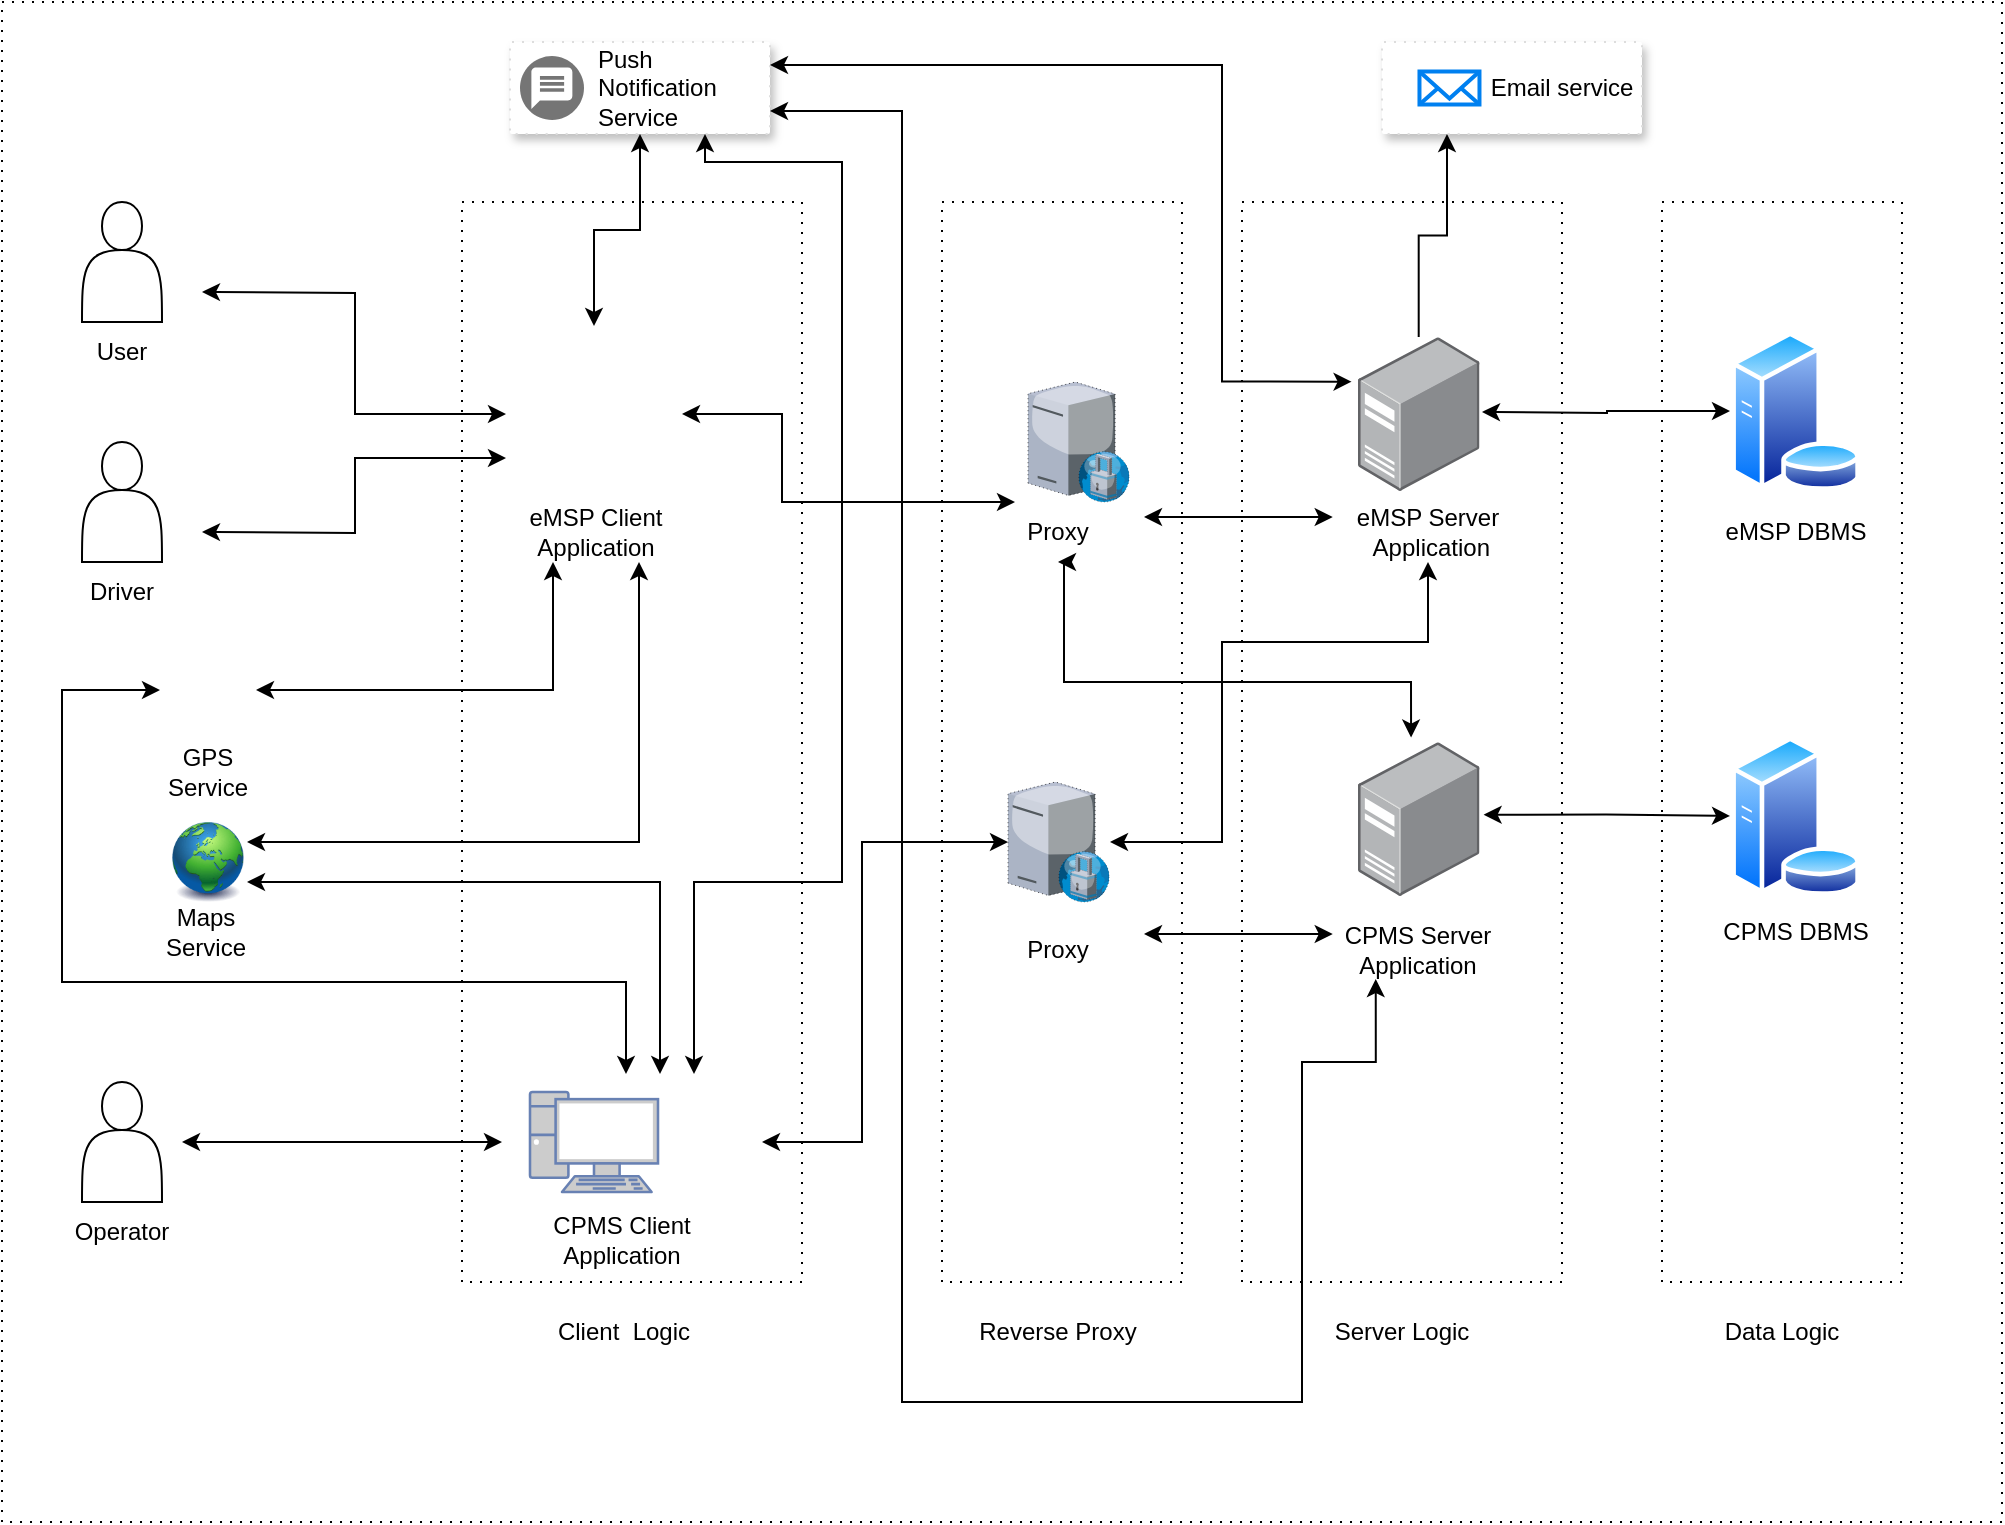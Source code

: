 <mxfile version="20.8.3" type="device"><diagram id="ieDjNm7DELOArTxD3Ovy" name="Pagina-1"><mxGraphModel dx="1400" dy="764" grid="1" gridSize="10" guides="1" tooltips="1" connect="1" arrows="1" fold="1" page="1" pageScale="1" pageWidth="827" pageHeight="1169" math="0" shadow="0"><root><mxCell id="0"/><mxCell id="1" parent="0"/><mxCell id="RuQWJTMhntQ2thax9mfZ-27" value="" style="rounded=0;whiteSpace=wrap;html=1;dashed=1;dashPattern=1 4;" parent="1" vertex="1"><mxGeometry y="40" width="1000" height="760" as="geometry"/></mxCell><mxCell id="yq0apmoGJRR8gwZ_-ARs-1" value="" style="rounded=0;whiteSpace=wrap;html=1;dashed=1;dashPattern=1 4;" vertex="1" parent="1"><mxGeometry x="470" y="140" width="120" height="540" as="geometry"/></mxCell><mxCell id="RuQWJTMhntQ2thax9mfZ-21" value="" style="rounded=0;whiteSpace=wrap;html=1;dashed=1;dashPattern=1 4;" parent="1" vertex="1"><mxGeometry x="230" y="140" width="170" height="540" as="geometry"/></mxCell><mxCell id="RuQWJTMhntQ2thax9mfZ-1" value="" style="shape=actor;whiteSpace=wrap;html=1;align=center;" parent="1" vertex="1"><mxGeometry x="40" y="140" width="40" height="60" as="geometry"/></mxCell><mxCell id="RuQWJTMhntQ2thax9mfZ-2" value="" style="shape=actor;whiteSpace=wrap;html=1;" parent="1" vertex="1"><mxGeometry x="40" y="260" width="40" height="60" as="geometry"/></mxCell><mxCell id="RuQWJTMhntQ2thax9mfZ-3" value="" style="shape=actor;whiteSpace=wrap;html=1;" parent="1" vertex="1"><mxGeometry x="40" y="580" width="40" height="60" as="geometry"/></mxCell><mxCell id="RuQWJTMhntQ2thax9mfZ-4" value="User" style="text;html=1;strokeColor=none;fillColor=none;align=center;verticalAlign=middle;whiteSpace=wrap;rounded=0;" parent="1" vertex="1"><mxGeometry x="30" y="200" width="60" height="30" as="geometry"/></mxCell><mxCell id="RuQWJTMhntQ2thax9mfZ-5" value="Driver" style="text;html=1;strokeColor=none;fillColor=none;align=center;verticalAlign=middle;whiteSpace=wrap;rounded=0;" parent="1" vertex="1"><mxGeometry x="30" y="320" width="60" height="30" as="geometry"/></mxCell><mxCell id="RuQWJTMhntQ2thax9mfZ-6" value="Operator" style="text;html=1;strokeColor=none;fillColor=none;align=center;verticalAlign=middle;whiteSpace=wrap;rounded=0;" parent="1" vertex="1"><mxGeometry x="30" y="640" width="60" height="30" as="geometry"/></mxCell><mxCell id="RuQWJTMhntQ2thax9mfZ-7" value="" style="shape=image;html=1;verticalAlign=top;verticalLabelPosition=bottom;labelBackgroundColor=#ffffff;imageAspect=0;aspect=fixed;image=https://cdn4.iconfinder.com/data/icons/ionicons/512/icon-iphone-128.png" parent="1" vertex="1"><mxGeometry x="252" y="202" width="88" height="88" as="geometry"/></mxCell><mxCell id="RuQWJTMhntQ2thax9mfZ-8" value="" style="fontColor=#0066CC;verticalAlign=top;verticalLabelPosition=bottom;labelPosition=center;align=center;html=1;outlineConnect=0;fillColor=#CCCCCC;strokeColor=#6881B3;gradientColor=none;gradientDirection=north;strokeWidth=2;shape=mxgraph.networks.pc;" parent="1" vertex="1"><mxGeometry x="264" y="585" width="64" height="50" as="geometry"/></mxCell><mxCell id="RuQWJTMhntQ2thax9mfZ-9" value="" style="shape=image;html=1;verticalAlign=top;verticalLabelPosition=bottom;labelBackgroundColor=#ffffff;imageAspect=0;aspect=fixed;image=https://cdn4.iconfinder.com/data/icons/ionicons/512/icon-iphone-128.png" parent="1" vertex="1"><mxGeometry x="312" y="576" width="68" height="68" as="geometry"/></mxCell><mxCell id="RuQWJTMhntQ2thax9mfZ-10" value="eMSP Client Application" style="text;html=1;strokeColor=none;fillColor=none;align=center;verticalAlign=middle;whiteSpace=wrap;rounded=0;" parent="1" vertex="1"><mxGeometry x="254" y="290" width="86" height="30" as="geometry"/></mxCell><mxCell id="RuQWJTMhntQ2thax9mfZ-11" value="CPMS Client Application" style="text;html=1;strokeColor=none;fillColor=none;align=center;verticalAlign=middle;whiteSpace=wrap;rounded=0;" parent="1" vertex="1"><mxGeometry x="267" y="644" width="86" height="30" as="geometry"/></mxCell><mxCell id="RuQWJTMhntQ2thax9mfZ-12" value="" style="shape=image;html=1;verticalAlign=top;verticalLabelPosition=bottom;labelBackgroundColor=#ffffff;imageAspect=0;aspect=fixed;image=https://cdn1.iconfinder.com/data/icons/icons-for-a-site-1/64/advantage_nearby-128.png" parent="1" vertex="1"><mxGeometry x="79" y="360" width="48" height="48" as="geometry"/></mxCell><mxCell id="RuQWJTMhntQ2thax9mfZ-13" value="GPS Service" style="text;html=1;strokeColor=none;fillColor=none;align=center;verticalAlign=middle;whiteSpace=wrap;rounded=0;" parent="1" vertex="1"><mxGeometry x="73" y="410" width="60" height="30" as="geometry"/></mxCell><mxCell id="RuQWJTMhntQ2thax9mfZ-14" value="" style="image;html=1;image=img/lib/clip_art/general/Earth_globe_128x128.png" parent="1" vertex="1"><mxGeometry x="83.5" y="450" width="39" height="40" as="geometry"/></mxCell><mxCell id="RuQWJTMhntQ2thax9mfZ-15" value="Maps Service" style="text;html=1;strokeColor=none;fillColor=none;align=center;verticalAlign=middle;whiteSpace=wrap;rounded=0;" parent="1" vertex="1"><mxGeometry x="79" y="490" width="46" height="30" as="geometry"/></mxCell><mxCell id="RuQWJTMhntQ2thax9mfZ-22" value="" style="rounded=0;whiteSpace=wrap;html=1;dashed=1;dashPattern=1 4;" parent="1" vertex="1"><mxGeometry x="620" y="140" width="160" height="540" as="geometry"/></mxCell><mxCell id="RuQWJTMhntQ2thax9mfZ-23" value="" style="rounded=0;whiteSpace=wrap;html=1;dashed=1;dashPattern=1 4;" parent="1" vertex="1"><mxGeometry x="830" y="140" width="120" height="540" as="geometry"/></mxCell><mxCell id="RuQWJTMhntQ2thax9mfZ-24" value="Client&amp;nbsp; Logic" style="text;html=1;strokeColor=none;fillColor=none;align=center;verticalAlign=middle;whiteSpace=wrap;rounded=0;" parent="1" vertex="1"><mxGeometry x="242" y="690" width="138" height="30" as="geometry"/></mxCell><mxCell id="RuQWJTMhntQ2thax9mfZ-25" value="Server Logic" style="text;html=1;strokeColor=none;fillColor=none;align=center;verticalAlign=middle;whiteSpace=wrap;rounded=0;" parent="1" vertex="1"><mxGeometry x="630" y="690" width="140" height="30" as="geometry"/></mxCell><mxCell id="RuQWJTMhntQ2thax9mfZ-26" value="Data Logic" style="text;html=1;strokeColor=none;fillColor=none;align=center;verticalAlign=middle;whiteSpace=wrap;rounded=0;" parent="1" vertex="1"><mxGeometry x="820" y="690" width="140" height="30" as="geometry"/></mxCell><mxCell id="RuQWJTMhntQ2thax9mfZ-28" value="" style="endArrow=classic;startArrow=classic;html=1;rounded=0;entryX=0;entryY=0.75;entryDx=0;entryDy=0;edgeStyle=orthogonalEdgeStyle;" parent="1" target="RuQWJTMhntQ2thax9mfZ-7" edge="1"><mxGeometry width="50" height="50" relative="1" as="geometry"><mxPoint x="100" y="305" as="sourcePoint"/><mxPoint x="490" y="420" as="targetPoint"/></mxGeometry></mxCell><mxCell id="RuQWJTMhntQ2thax9mfZ-31" value="" style="endArrow=classic;startArrow=classic;html=1;rounded=0;entryX=0;entryY=0.5;entryDx=0;entryDy=0;edgeStyle=orthogonalEdgeStyle;" parent="1" target="RuQWJTMhntQ2thax9mfZ-7" edge="1"><mxGeometry width="50" height="50" relative="1" as="geometry"><mxPoint x="100" y="185" as="sourcePoint"/><mxPoint x="184" y="110" as="targetPoint"/></mxGeometry></mxCell><mxCell id="RuQWJTMhntQ2thax9mfZ-36" value="" style="endArrow=classic;startArrow=classic;html=1;rounded=0;exitX=1;exitY=0.25;exitDx=0;exitDy=0;entryX=0.75;entryY=1;entryDx=0;entryDy=0;edgeStyle=orthogonalEdgeStyle;" parent="1" source="RuQWJTMhntQ2thax9mfZ-14" target="RuQWJTMhntQ2thax9mfZ-10" edge="1"><mxGeometry width="50" height="50" relative="1" as="geometry"><mxPoint x="440" y="470" as="sourcePoint"/><mxPoint x="490" y="420" as="targetPoint"/></mxGeometry></mxCell><mxCell id="RuQWJTMhntQ2thax9mfZ-37" value="" style="endArrow=classic;startArrow=classic;html=1;rounded=0;exitX=1;exitY=0.5;exitDx=0;exitDy=0;entryX=0.25;entryY=1;entryDx=0;entryDy=0;edgeStyle=orthogonalEdgeStyle;" parent="1" source="RuQWJTMhntQ2thax9mfZ-12" target="RuQWJTMhntQ2thax9mfZ-10" edge="1"><mxGeometry width="50" height="50" relative="1" as="geometry"><mxPoint x="440" y="470" as="sourcePoint"/><mxPoint x="490" y="420" as="targetPoint"/></mxGeometry></mxCell><mxCell id="RuQWJTMhntQ2thax9mfZ-40" value="" style="endArrow=classic;startArrow=classic;html=1;rounded=0;exitX=1;exitY=0.75;exitDx=0;exitDy=0;entryX=0.25;entryY=0;entryDx=0;entryDy=0;edgeStyle=orthogonalEdgeStyle;" parent="1" source="RuQWJTMhntQ2thax9mfZ-14" target="RuQWJTMhntQ2thax9mfZ-9" edge="1"><mxGeometry width="50" height="50" relative="1" as="geometry"><mxPoint x="440" y="470" as="sourcePoint"/><mxPoint x="490" y="420" as="targetPoint"/></mxGeometry></mxCell><mxCell id="RuQWJTMhntQ2thax9mfZ-41" value="" style="endArrow=classic;startArrow=classic;html=1;rounded=0;exitX=0;exitY=0.5;exitDx=0;exitDy=0;entryX=0;entryY=0;entryDx=0;entryDy=0;edgeStyle=orthogonalEdgeStyle;" parent="1" source="RuQWJTMhntQ2thax9mfZ-12" target="RuQWJTMhntQ2thax9mfZ-9" edge="1"><mxGeometry width="50" height="50" relative="1" as="geometry"><mxPoint x="440" y="470" as="sourcePoint"/><mxPoint x="490" y="420" as="targetPoint"/><Array as="points"><mxPoint x="30" y="384"/><mxPoint x="30" y="530"/><mxPoint x="312" y="530"/></Array></mxGeometry></mxCell><mxCell id="RuQWJTMhntQ2thax9mfZ-43" value="" style="verticalLabelPosition=bottom;sketch=0;aspect=fixed;html=1;verticalAlign=top;strokeColor=none;align=center;outlineConnect=0;shape=mxgraph.citrix.proxy_server;dashed=1;dashPattern=1 4;" parent="1" vertex="1"><mxGeometry x="503" y="430" width="51" height="60" as="geometry"/></mxCell><mxCell id="RuQWJTMhntQ2thax9mfZ-44" value="Proxy" style="text;html=1;strokeColor=none;fillColor=none;align=center;verticalAlign=middle;whiteSpace=wrap;rounded=0;" parent="1" vertex="1"><mxGeometry x="485" y="290" width="86" height="30" as="geometry"/></mxCell><mxCell id="RuQWJTMhntQ2thax9mfZ-42" value="" style="verticalLabelPosition=bottom;sketch=0;aspect=fixed;html=1;verticalAlign=top;strokeColor=none;align=center;outlineConnect=0;shape=mxgraph.citrix.proxy_server;dashed=1;dashPattern=1 4;" parent="1" vertex="1"><mxGeometry x="513" y="230" width="51" height="60" as="geometry"/></mxCell><mxCell id="RuQWJTMhntQ2thax9mfZ-45" value="Proxy" style="text;html=1;strokeColor=none;fillColor=none;align=center;verticalAlign=middle;whiteSpace=wrap;rounded=0;" parent="1" vertex="1"><mxGeometry x="485" y="498.5" width="86" height="30" as="geometry"/></mxCell><mxCell id="KwYovDeLbhc_Yrpg24T8-7" style="edgeStyle=orthogonalEdgeStyle;rounded=0;orthogonalLoop=1;jettySize=auto;html=1;entryX=0.25;entryY=1;entryDx=0;entryDy=0;" parent="1" source="RuQWJTMhntQ2thax9mfZ-46" target="KwYovDeLbhc_Yrpg24T8-4" edge="1"><mxGeometry relative="1" as="geometry"/></mxCell><mxCell id="RuQWJTMhntQ2thax9mfZ-46" value="" style="points=[];aspect=fixed;html=1;align=center;shadow=0;dashed=0;image;image=img/lib/allied_telesis/computer_and_terminals/Server_Desktop.svg;dashPattern=1 4;" parent="1" vertex="1"><mxGeometry x="678" y="207.5" width="60.74" height="77" as="geometry"/></mxCell><mxCell id="RuQWJTMhntQ2thax9mfZ-47" value="" style="points=[];aspect=fixed;html=1;align=center;shadow=0;dashed=0;image;image=img/lib/allied_telesis/computer_and_terminals/Server_Desktop.svg;dashPattern=1 4;" parent="1" vertex="1"><mxGeometry x="678" y="410" width="60.74" height="77" as="geometry"/></mxCell><mxCell id="RuQWJTMhntQ2thax9mfZ-48" value="eMSP Server&lt;br&gt;&amp;nbsp;Application" style="text;html=1;strokeColor=none;fillColor=none;align=center;verticalAlign=middle;whiteSpace=wrap;rounded=0;" parent="1" vertex="1"><mxGeometry x="670" y="290" width="86" height="30" as="geometry"/></mxCell><mxCell id="RuQWJTMhntQ2thax9mfZ-49" value="CPMS Server Application" style="text;html=1;strokeColor=none;fillColor=none;align=center;verticalAlign=middle;whiteSpace=wrap;rounded=0;" parent="1" vertex="1"><mxGeometry x="665.37" y="498.5" width="86" height="30" as="geometry"/></mxCell><mxCell id="RuQWJTMhntQ2thax9mfZ-50" value="" style="endArrow=classic;startArrow=classic;html=1;rounded=0;" parent="1" edge="1"><mxGeometry width="50" height="50" relative="1" as="geometry"><mxPoint x="250" y="610" as="sourcePoint"/><mxPoint x="90" y="610" as="targetPoint"/></mxGeometry></mxCell><mxCell id="RuQWJTMhntQ2thax9mfZ-55" value="" style="endArrow=classic;startArrow=classic;html=1;rounded=0;exitX=1;exitY=0.25;exitDx=0;exitDy=0;entryX=0;entryY=0.25;entryDx=0;entryDy=0;edgeStyle=orthogonalEdgeStyle;" parent="1" source="RuQWJTMhntQ2thax9mfZ-44" edge="1"><mxGeometry width="50" height="50" relative="1" as="geometry"><mxPoint x="508" y="280" as="sourcePoint"/><mxPoint x="665.37" y="297.5" as="targetPoint"/><Array as="points"><mxPoint x="608" y="298"/><mxPoint x="608" y="298"/></Array></mxGeometry></mxCell><mxCell id="RuQWJTMhntQ2thax9mfZ-57" value="" style="endArrow=classic;startArrow=classic;html=1;rounded=0;exitX=1;exitY=0.25;exitDx=0;exitDy=0;entryX=0;entryY=0.25;entryDx=0;entryDy=0;" parent="1" source="RuQWJTMhntQ2thax9mfZ-45" target="RuQWJTMhntQ2thax9mfZ-49" edge="1"><mxGeometry width="50" height="50" relative="1" as="geometry"><mxPoint x="578" y="510" as="sourcePoint"/><mxPoint x="628" y="460" as="targetPoint"/></mxGeometry></mxCell><mxCell id="RuQWJTMhntQ2thax9mfZ-58" value="" style="endArrow=classic;startArrow=classic;html=1;rounded=0;entryX=0.437;entryY=-0.029;entryDx=0;entryDy=0;entryPerimeter=0;exitX=0.5;exitY=1;exitDx=0;exitDy=0;edgeStyle=orthogonalEdgeStyle;" parent="1" source="RuQWJTMhntQ2thax9mfZ-44" target="RuQWJTMhntQ2thax9mfZ-47" edge="1"><mxGeometry width="50" height="50" relative="1" as="geometry"><mxPoint x="508" y="380" as="sourcePoint"/><mxPoint x="558" y="330" as="targetPoint"/><Array as="points"><mxPoint x="531" y="380"/><mxPoint x="705" y="380"/></Array></mxGeometry></mxCell><mxCell id="RuQWJTMhntQ2thax9mfZ-59" value="" style="endArrow=classic;startArrow=classic;html=1;rounded=0;exitX=0.5;exitY=1;exitDx=0;exitDy=0;edgeStyle=orthogonalEdgeStyle;" parent="1" source="RuQWJTMhntQ2thax9mfZ-48" target="RuQWJTMhntQ2thax9mfZ-43" edge="1"><mxGeometry width="50" height="50" relative="1" as="geometry"><mxPoint x="665.37" y="320" as="sourcePoint"/><mxPoint x="686.421" y="438.199" as="targetPoint"/><Array as="points"><mxPoint x="713" y="360"/><mxPoint x="610" y="360"/><mxPoint x="610" y="460"/></Array></mxGeometry></mxCell><mxCell id="RuQWJTMhntQ2thax9mfZ-60" value="" style="aspect=fixed;perimeter=ellipsePerimeter;html=1;align=center;shadow=0;dashed=0;spacingTop=3;image;image=img/lib/active_directory/database_server.svg;dashPattern=1 4;" parent="1" vertex="1"><mxGeometry x="864" y="204.5" width="65.6" height="80" as="geometry"/></mxCell><mxCell id="RuQWJTMhntQ2thax9mfZ-61" value="" style="aspect=fixed;perimeter=ellipsePerimeter;html=1;align=center;shadow=0;dashed=0;spacingTop=3;image;image=img/lib/active_directory/database_server.svg;dashPattern=1 4;" parent="1" vertex="1"><mxGeometry x="864" y="407" width="65.6" height="80" as="geometry"/></mxCell><mxCell id="RuQWJTMhntQ2thax9mfZ-62" value="eMSP DBMS" style="text;html=1;strokeColor=none;fillColor=none;align=center;verticalAlign=middle;whiteSpace=wrap;rounded=0;" parent="1" vertex="1"><mxGeometry x="853.8" y="290" width="86" height="30" as="geometry"/></mxCell><mxCell id="RuQWJTMhntQ2thax9mfZ-63" value="CPMS DBMS" style="text;html=1;strokeColor=none;fillColor=none;align=center;verticalAlign=middle;whiteSpace=wrap;rounded=0;" parent="1" vertex="1"><mxGeometry x="853.8" y="490" width="86" height="30" as="geometry"/></mxCell><mxCell id="RuQWJTMhntQ2thax9mfZ-66" value="" style="strokeColor=#dddddd;shadow=1;strokeWidth=1;rounded=1;absoluteArcSize=1;arcSize=2;dashed=1;dashPattern=1 4;" parent="1" vertex="1"><mxGeometry x="254" y="60" width="130" height="46" as="geometry"/></mxCell><mxCell id="RuQWJTMhntQ2thax9mfZ-67" value="Push&#10;Notification&#10;Service" style="sketch=0;dashed=0;connectable=0;html=1;fillColor=#757575;strokeColor=none;shape=mxgraph.gcp2.push_notification_service;part=1;labelPosition=right;verticalLabelPosition=middle;align=left;verticalAlign=middle;spacingLeft=5;fontSize=12;dashPattern=1 4;" parent="RuQWJTMhntQ2thax9mfZ-66" vertex="1"><mxGeometry y="0.5" width="32" height="32" relative="1" as="geometry"><mxPoint x="5" y="-16" as="offset"/></mxGeometry></mxCell><mxCell id="RuQWJTMhntQ2thax9mfZ-68" value="" style="endArrow=classic;startArrow=classic;html=1;rounded=0;exitX=0.5;exitY=0;exitDx=0;exitDy=0;entryX=0.5;entryY=1;entryDx=0;entryDy=0;edgeStyle=orthogonalEdgeStyle;" parent="1" source="RuQWJTMhntQ2thax9mfZ-7" target="RuQWJTMhntQ2thax9mfZ-66" edge="1"><mxGeometry width="50" height="50" relative="1" as="geometry"><mxPoint x="440" y="290" as="sourcePoint"/><mxPoint x="490" y="240" as="targetPoint"/></mxGeometry></mxCell><mxCell id="RuQWJTMhntQ2thax9mfZ-70" value="" style="endArrow=classic;startArrow=classic;html=1;rounded=0;entryX=0.25;entryY=0;entryDx=0;entryDy=0;edgeStyle=orthogonalEdgeStyle;" parent="1" source="RuQWJTMhntQ2thax9mfZ-7" target="RuQWJTMhntQ2thax9mfZ-44" edge="1"><mxGeometry width="50" height="50" relative="1" as="geometry"><mxPoint x="440" y="290" as="sourcePoint"/><mxPoint x="490" y="240" as="targetPoint"/><Array as="points"><mxPoint x="390" y="246"/><mxPoint x="390" y="290"/></Array></mxGeometry></mxCell><mxCell id="RuQWJTMhntQ2thax9mfZ-72" value="" style="endArrow=classic;startArrow=classic;html=1;rounded=0;edgeStyle=orthogonalEdgeStyle;" parent="1" source="RuQWJTMhntQ2thax9mfZ-9" target="RuQWJTMhntQ2thax9mfZ-43" edge="1"><mxGeometry width="50" height="50" relative="1" as="geometry"><mxPoint x="440" y="490" as="sourcePoint"/><mxPoint x="490" y="440" as="targetPoint"/><Array as="points"><mxPoint x="430" y="610"/><mxPoint x="430" y="460"/></Array></mxGeometry></mxCell><mxCell id="KwYovDeLbhc_Yrpg24T8-4" value="" style="strokeColor=#dddddd;shadow=1;strokeWidth=1;rounded=1;absoluteArcSize=1;arcSize=2;dashed=1;dashPattern=1 4;" parent="1" vertex="1"><mxGeometry x="690" y="60" width="130" height="46" as="geometry"/></mxCell><mxCell id="KwYovDeLbhc_Yrpg24T8-2" value="&amp;nbsp;Email service" style="html=1;verticalLabelPosition=middle;align=left;labelBackgroundColor=#ffffff;verticalAlign=middle;strokeWidth=2;strokeColor=#0080F0;shadow=0;dashed=0;shape=mxgraph.ios7.icons.mail;labelPosition=right;" parent="1" vertex="1"><mxGeometry x="708.74" y="74.75" width="30" height="16.5" as="geometry"/></mxCell><mxCell id="KwYovDeLbhc_Yrpg24T8-6" style="edgeStyle=orthogonalEdgeStyle;rounded=0;orthogonalLoop=1;jettySize=auto;html=1;exitX=0.5;exitY=1;exitDx=0;exitDy=0;" parent="1" source="KwYovDeLbhc_Yrpg24T8-4" target="KwYovDeLbhc_Yrpg24T8-4" edge="1"><mxGeometry relative="1" as="geometry"/></mxCell><mxCell id="KWPGdbWlGTCxSzy8_NDa-2" style="edgeStyle=orthogonalEdgeStyle;rounded=0;orthogonalLoop=1;jettySize=auto;html=1;exitX=0.5;exitY=1;exitDx=0;exitDy=0;" parent="1" source="RuQWJTMhntQ2thax9mfZ-49" target="RuQWJTMhntQ2thax9mfZ-49" edge="1"><mxGeometry relative="1" as="geometry"/></mxCell><mxCell id="KWPGdbWlGTCxSzy8_NDa-3" value="" style="endArrow=classic;startArrow=classic;html=1;rounded=0;exitX=1;exitY=0.25;exitDx=0;exitDy=0;entryX=-0.053;entryY=0.29;entryDx=0;entryDy=0;entryPerimeter=0;edgeStyle=orthogonalEdgeStyle;" parent="1" source="RuQWJTMhntQ2thax9mfZ-66" target="RuQWJTMhntQ2thax9mfZ-46" edge="1"><mxGeometry width="50" height="50" relative="1" as="geometry"><mxPoint x="510" y="220" as="sourcePoint"/><mxPoint x="560" y="170" as="targetPoint"/><Array as="points"><mxPoint x="610" y="72"/><mxPoint x="610" y="230"/></Array></mxGeometry></mxCell><mxCell id="KWPGdbWlGTCxSzy8_NDa-4" value="" style="endArrow=classic;startArrow=classic;html=1;rounded=0;exitX=1;exitY=0.75;exitDx=0;exitDy=0;entryX=0.25;entryY=1;entryDx=0;entryDy=0;edgeStyle=orthogonalEdgeStyle;" parent="1" source="RuQWJTMhntQ2thax9mfZ-66" target="RuQWJTMhntQ2thax9mfZ-49" edge="1"><mxGeometry width="50" height="50" relative="1" as="geometry"><mxPoint x="510" y="320" as="sourcePoint"/><mxPoint x="560" y="270" as="targetPoint"/><Array as="points"><mxPoint x="450" y="95"/><mxPoint x="450" y="740"/><mxPoint x="650" y="740"/><mxPoint x="650" y="570"/><mxPoint x="687" y="570"/></Array></mxGeometry></mxCell><mxCell id="KWPGdbWlGTCxSzy8_NDa-6" value="" style="endArrow=classic;startArrow=classic;html=1;rounded=0;entryX=0.75;entryY=1;entryDx=0;entryDy=0;exitX=0.5;exitY=0;exitDx=0;exitDy=0;edgeStyle=orthogonalEdgeStyle;" parent="1" source="RuQWJTMhntQ2thax9mfZ-9" target="RuQWJTMhntQ2thax9mfZ-66" edge="1"><mxGeometry width="50" height="50" relative="1" as="geometry"><mxPoint x="510" y="420" as="sourcePoint"/><mxPoint x="560" y="370" as="targetPoint"/><Array as="points"><mxPoint x="346" y="480"/><mxPoint x="420" y="480"/><mxPoint x="420" y="120"/><mxPoint x="351" y="120"/></Array></mxGeometry></mxCell><mxCell id="KWPGdbWlGTCxSzy8_NDa-7" value="" style="endArrow=classic;startArrow=classic;html=1;rounded=0;entryX=0;entryY=0.5;entryDx=0;entryDy=0;exitX=1.034;exitY=0.472;exitDx=0;exitDy=0;exitPerimeter=0;edgeStyle=orthogonalEdgeStyle;" parent="1" source="RuQWJTMhntQ2thax9mfZ-47" target="RuQWJTMhntQ2thax9mfZ-61" edge="1"><mxGeometry width="50" height="50" relative="1" as="geometry"><mxPoint x="510" y="410" as="sourcePoint"/><mxPoint x="560" y="360" as="targetPoint"/><Array as="points"><mxPoint x="802" y="447"/><mxPoint x="802" y="447"/></Array></mxGeometry></mxCell><mxCell id="KWPGdbWlGTCxSzy8_NDa-8" value="" style="endArrow=classic;startArrow=classic;html=1;rounded=0;entryX=0;entryY=0.5;entryDx=0;entryDy=0;edgeStyle=orthogonalEdgeStyle;" parent="1" target="RuQWJTMhntQ2thax9mfZ-60" edge="1"><mxGeometry width="50" height="50" relative="1" as="geometry"><mxPoint x="740" y="245" as="sourcePoint"/><mxPoint x="874" y="457" as="targetPoint"/></mxGeometry></mxCell><mxCell id="yq0apmoGJRR8gwZ_-ARs-2" value="Reverse Proxy" style="text;html=1;strokeColor=none;fillColor=none;align=center;verticalAlign=middle;whiteSpace=wrap;rounded=0;" vertex="1" parent="1"><mxGeometry x="458" y="690" width="140" height="30" as="geometry"/></mxCell></root></mxGraphModel></diagram></mxfile>